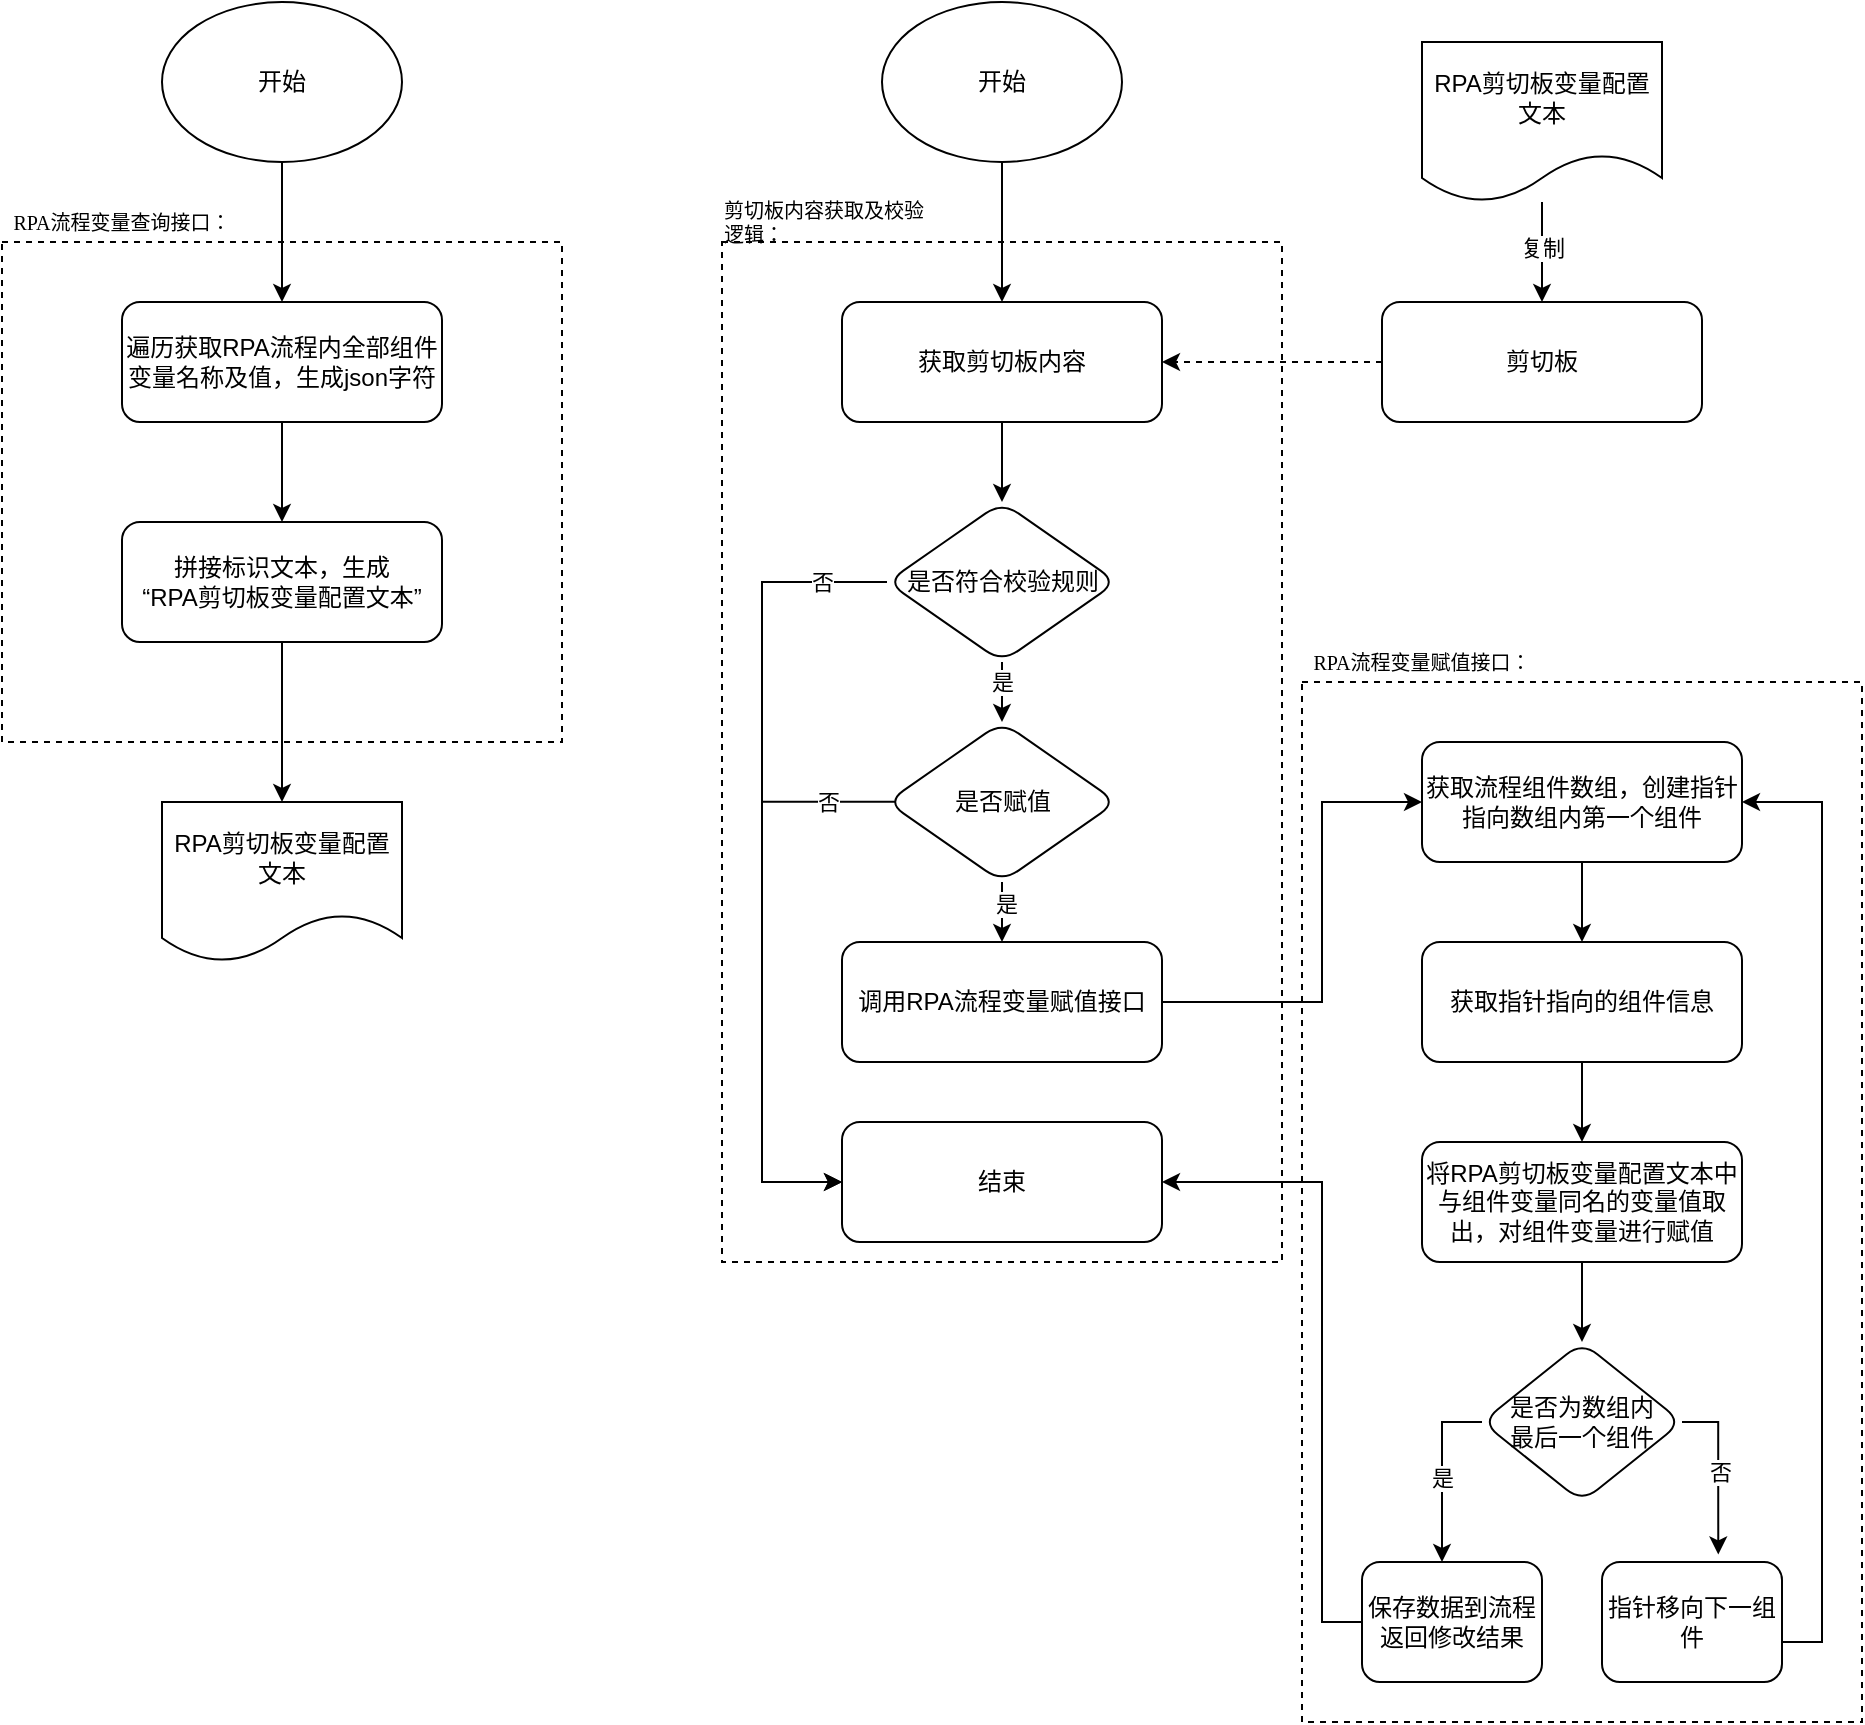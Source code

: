 <mxfile version="21.3.4" type="github">
  <diagram name="第 1 页" id="AZO0v5cLZBHS767uDpq4">
    <mxGraphModel dx="763" dy="473" grid="1" gridSize="10" guides="1" tooltips="1" connect="1" arrows="1" fold="1" page="1" pageScale="1" pageWidth="827" pageHeight="1169" math="0" shadow="0">
      <root>
        <mxCell id="0" />
        <mxCell id="1" parent="0" />
        <mxCell id="bXYHZFamC-rftGEKUajG-1" value="" style="rounded=0;whiteSpace=wrap;html=1;dashed=1;rotation=0;" parent="1" vertex="1">
          <mxGeometry x="930" y="510" width="280" height="520" as="geometry">
            <mxPoint x="11" as="offset" />
          </mxGeometry>
        </mxCell>
        <mxCell id="-5UoQ5pMXS-h1j_7CnzQ-15" value="" style="rounded=0;whiteSpace=wrap;html=1;dashed=1;" parent="1" vertex="1">
          <mxGeometry x="640" y="290" width="280" height="510" as="geometry" />
        </mxCell>
        <mxCell id="-5UoQ5pMXS-h1j_7CnzQ-3" value="" style="rounded=0;whiteSpace=wrap;html=1;dashed=1;" parent="1" vertex="1">
          <mxGeometry x="280" y="290" width="280" height="250" as="geometry" />
        </mxCell>
        <mxCell id="-5UoQ5pMXS-h1j_7CnzQ-5" style="edgeStyle=orthogonalEdgeStyle;rounded=0;orthogonalLoop=1;jettySize=auto;html=1;entryX=0.5;entryY=0;entryDx=0;entryDy=0;" parent="1" source="-5UoQ5pMXS-h1j_7CnzQ-1" target="-5UoQ5pMXS-h1j_7CnzQ-2" edge="1">
          <mxGeometry relative="1" as="geometry" />
        </mxCell>
        <mxCell id="-5UoQ5pMXS-h1j_7CnzQ-1" value="开始" style="ellipse;whiteSpace=wrap;html=1;" parent="1" vertex="1">
          <mxGeometry x="360" y="170" width="120" height="80" as="geometry" />
        </mxCell>
        <mxCell id="-5UoQ5pMXS-h1j_7CnzQ-7" value="" style="edgeStyle=orthogonalEdgeStyle;rounded=0;orthogonalLoop=1;jettySize=auto;html=1;" parent="1" source="-5UoQ5pMXS-h1j_7CnzQ-2" target="-5UoQ5pMXS-h1j_7CnzQ-6" edge="1">
          <mxGeometry relative="1" as="geometry" />
        </mxCell>
        <mxCell id="-5UoQ5pMXS-h1j_7CnzQ-2" value="遍历获取RPA流程内全部组件变量名称及值，生成json字符" style="rounded=1;whiteSpace=wrap;html=1;" parent="1" vertex="1">
          <mxGeometry x="340" y="320" width="160" height="60" as="geometry" />
        </mxCell>
        <mxCell id="-5UoQ5pMXS-h1j_7CnzQ-4" value="&lt;p style=&quot;margin: 0pt 0pt 0.0pt; font-family: &amp;quot;Times New Roman&amp;quot;; color: rgb(0, 0, 0); font-size: 10px; text-align: start;&quot; class=&quot;MsoNormal&quot;&gt;RPA流程&lt;span style=&quot;font-family: 宋体; font-size: 10px;&quot;&gt;变量查询接口：&lt;/span&gt;&lt;/p&gt;" style="text;html=1;strokeColor=none;fillColor=none;align=center;verticalAlign=middle;whiteSpace=wrap;rounded=0;fontSize=10;" parent="1" vertex="1">
          <mxGeometry x="280" y="270" width="120" height="20" as="geometry" />
        </mxCell>
        <mxCell id="-5UoQ5pMXS-h1j_7CnzQ-9" style="edgeStyle=orthogonalEdgeStyle;rounded=0;orthogonalLoop=1;jettySize=auto;html=1;" parent="1" source="-5UoQ5pMXS-h1j_7CnzQ-6" target="-5UoQ5pMXS-h1j_7CnzQ-8" edge="1">
          <mxGeometry relative="1" as="geometry" />
        </mxCell>
        <mxCell id="-5UoQ5pMXS-h1j_7CnzQ-6" value="拼接标识文本，生成&lt;br&gt;“RPA剪切板变量配置文本”" style="rounded=1;whiteSpace=wrap;html=1;" parent="1" vertex="1">
          <mxGeometry x="340" y="430" width="160" height="60" as="geometry" />
        </mxCell>
        <mxCell id="-5UoQ5pMXS-h1j_7CnzQ-8" value="RPA剪切板变量配置文本" style="shape=document;whiteSpace=wrap;html=1;boundedLbl=1;" parent="1" vertex="1">
          <mxGeometry x="360" y="570" width="120" height="80" as="geometry" />
        </mxCell>
        <mxCell id="-5UoQ5pMXS-h1j_7CnzQ-12" style="edgeStyle=orthogonalEdgeStyle;rounded=0;orthogonalLoop=1;jettySize=auto;html=1;" parent="1" source="-5UoQ5pMXS-h1j_7CnzQ-10" target="-5UoQ5pMXS-h1j_7CnzQ-11" edge="1">
          <mxGeometry relative="1" as="geometry" />
        </mxCell>
        <mxCell id="-5UoQ5pMXS-h1j_7CnzQ-13" value="复制" style="edgeLabel;html=1;align=center;verticalAlign=middle;resizable=0;points=[];" parent="-5UoQ5pMXS-h1j_7CnzQ-12" vertex="1" connectable="0">
          <mxGeometry x="-0.082" relative="1" as="geometry">
            <mxPoint as="offset" />
          </mxGeometry>
        </mxCell>
        <mxCell id="-5UoQ5pMXS-h1j_7CnzQ-10" value="RPA剪切板变量配置文本" style="shape=document;whiteSpace=wrap;html=1;boundedLbl=1;" parent="1" vertex="1">
          <mxGeometry x="990" y="190" width="120" height="80" as="geometry" />
        </mxCell>
        <mxCell id="-5UoQ5pMXS-h1j_7CnzQ-19" style="edgeStyle=orthogonalEdgeStyle;rounded=0;orthogonalLoop=1;jettySize=auto;html=1;entryX=1;entryY=0.5;entryDx=0;entryDy=0;dashed=1;" parent="1" source="-5UoQ5pMXS-h1j_7CnzQ-11" target="-5UoQ5pMXS-h1j_7CnzQ-14" edge="1">
          <mxGeometry relative="1" as="geometry" />
        </mxCell>
        <mxCell id="-5UoQ5pMXS-h1j_7CnzQ-11" value="剪切板" style="rounded=1;whiteSpace=wrap;html=1;" parent="1" vertex="1">
          <mxGeometry x="970" y="320" width="160" height="60" as="geometry" />
        </mxCell>
        <mxCell id="-5UoQ5pMXS-h1j_7CnzQ-45" style="edgeStyle=orthogonalEdgeStyle;rounded=0;orthogonalLoop=1;jettySize=auto;html=1;entryX=0.5;entryY=0;entryDx=0;entryDy=0;" parent="1" source="-5UoQ5pMXS-h1j_7CnzQ-14" target="-5UoQ5pMXS-h1j_7CnzQ-21" edge="1">
          <mxGeometry relative="1" as="geometry" />
        </mxCell>
        <mxCell id="-5UoQ5pMXS-h1j_7CnzQ-14" value="获取剪切板内容" style="rounded=1;whiteSpace=wrap;html=1;" parent="1" vertex="1">
          <mxGeometry x="700" y="320" width="160" height="60" as="geometry" />
        </mxCell>
        <mxCell id="-5UoQ5pMXS-h1j_7CnzQ-16" value="&lt;p style=&quot;margin: 0pt 0pt 0.0pt; text-align: start;&quot; class=&quot;MsoNormal&quot;&gt;&lt;font face=&quot;Times New Roman&quot;&gt;剪切板内容获取及校验逻辑：&lt;/font&gt;&lt;br&gt;&lt;/p&gt;" style="text;html=1;strokeColor=none;fillColor=none;align=center;verticalAlign=middle;whiteSpace=wrap;rounded=0;fontSize=10;" parent="1" vertex="1">
          <mxGeometry x="640" y="270" width="110" height="20" as="geometry" />
        </mxCell>
        <mxCell id="-5UoQ5pMXS-h1j_7CnzQ-18" style="edgeStyle=orthogonalEdgeStyle;rounded=0;orthogonalLoop=1;jettySize=auto;html=1;entryX=0.5;entryY=0;entryDx=0;entryDy=0;" parent="1" source="-5UoQ5pMXS-h1j_7CnzQ-17" target="-5UoQ5pMXS-h1j_7CnzQ-14" edge="1">
          <mxGeometry relative="1" as="geometry" />
        </mxCell>
        <mxCell id="-5UoQ5pMXS-h1j_7CnzQ-17" value="开始" style="ellipse;whiteSpace=wrap;html=1;" parent="1" vertex="1">
          <mxGeometry x="720" y="170" width="120" height="80" as="geometry" />
        </mxCell>
        <mxCell id="-5UoQ5pMXS-h1j_7CnzQ-26" value="" style="edgeStyle=orthogonalEdgeStyle;rounded=0;orthogonalLoop=1;jettySize=auto;html=1;" parent="1" source="-5UoQ5pMXS-h1j_7CnzQ-21" target="-5UoQ5pMXS-h1j_7CnzQ-36" edge="1">
          <mxGeometry relative="1" as="geometry">
            <mxPoint x="780.0" y="520" as="targetPoint" />
          </mxGeometry>
        </mxCell>
        <mxCell id="-5UoQ5pMXS-h1j_7CnzQ-27" value="是" style="edgeLabel;html=1;align=center;verticalAlign=middle;resizable=0;points=[];" parent="-5UoQ5pMXS-h1j_7CnzQ-26" vertex="1" connectable="0">
          <mxGeometry x="0.041" y="-2" relative="1" as="geometry">
            <mxPoint x="-2" y="-4" as="offset" />
          </mxGeometry>
        </mxCell>
        <mxCell id="-5UoQ5pMXS-h1j_7CnzQ-28" style="edgeStyle=orthogonalEdgeStyle;rounded=0;orthogonalLoop=1;jettySize=auto;html=1;entryX=0;entryY=0.5;entryDx=0;entryDy=0;exitX=0;exitY=0.5;exitDx=0;exitDy=0;" parent="1" source="-5UoQ5pMXS-h1j_7CnzQ-21" target="bXYHZFamC-rftGEKUajG-24" edge="1">
          <mxGeometry relative="1" as="geometry">
            <Array as="points">
              <mxPoint x="660" y="460" />
              <mxPoint x="660" y="760" />
            </Array>
          </mxGeometry>
        </mxCell>
        <mxCell id="bvUPyIc0E92nJTVu-KhP-1" value="否" style="edgeLabel;html=1;align=center;verticalAlign=middle;resizable=0;points=[];" vertex="1" connectable="0" parent="-5UoQ5pMXS-h1j_7CnzQ-28">
          <mxGeometry x="-0.814" y="-1" relative="1" as="geometry">
            <mxPoint x="5" y="1" as="offset" />
          </mxGeometry>
        </mxCell>
        <mxCell id="-5UoQ5pMXS-h1j_7CnzQ-21" value="是否符合校验规则" style="rhombus;whiteSpace=wrap;html=1;rounded=1;" parent="1" vertex="1">
          <mxGeometry x="722.5" y="420" width="115" height="80" as="geometry" />
        </mxCell>
        <mxCell id="-5UoQ5pMXS-h1j_7CnzQ-43" style="edgeStyle=orthogonalEdgeStyle;rounded=0;orthogonalLoop=1;jettySize=auto;html=1;entryX=0;entryY=0.5;entryDx=0;entryDy=0;exitX=0.054;exitY=0.499;exitDx=0;exitDy=0;exitPerimeter=0;" parent="1" source="-5UoQ5pMXS-h1j_7CnzQ-36" target="bXYHZFamC-rftGEKUajG-24" edge="1">
          <mxGeometry relative="1" as="geometry">
            <Array as="points">
              <mxPoint x="660" y="570" />
              <mxPoint x="660" y="760" />
            </Array>
          </mxGeometry>
        </mxCell>
        <mxCell id="-5UoQ5pMXS-h1j_7CnzQ-44" value="否" style="edgeLabel;html=1;align=center;verticalAlign=middle;resizable=0;points=[];" parent="-5UoQ5pMXS-h1j_7CnzQ-43" vertex="1" connectable="0">
          <mxGeometry x="-0.825" relative="1" as="geometry">
            <mxPoint x="-10" as="offset" />
          </mxGeometry>
        </mxCell>
        <mxCell id="bXYHZFamC-rftGEKUajG-14" value="" style="edgeStyle=orthogonalEdgeStyle;rounded=0;orthogonalLoop=1;jettySize=auto;html=1;" parent="1" source="-5UoQ5pMXS-h1j_7CnzQ-36" target="bXYHZFamC-rftGEKUajG-13" edge="1">
          <mxGeometry relative="1" as="geometry" />
        </mxCell>
        <mxCell id="bXYHZFamC-rftGEKUajG-15" value="是" style="edgeLabel;html=1;align=center;verticalAlign=middle;resizable=0;points=[];" parent="bXYHZFamC-rftGEKUajG-14" vertex="1" connectable="0">
          <mxGeometry x="0.24" y="2" relative="1" as="geometry">
            <mxPoint as="offset" />
          </mxGeometry>
        </mxCell>
        <mxCell id="-5UoQ5pMXS-h1j_7CnzQ-36" value="是否赋值" style="rhombus;whiteSpace=wrap;html=1;rounded=1;" parent="1" vertex="1">
          <mxGeometry x="722.5" y="530" width="115" height="80" as="geometry" />
        </mxCell>
        <mxCell id="bXYHZFamC-rftGEKUajG-8" style="edgeStyle=orthogonalEdgeStyle;rounded=0;orthogonalLoop=1;jettySize=auto;html=1;" parent="1" source="bXYHZFamC-rftGEKUajG-2" target="bXYHZFamC-rftGEKUajG-6" edge="1">
          <mxGeometry relative="1" as="geometry" />
        </mxCell>
        <mxCell id="bXYHZFamC-rftGEKUajG-2" value="获取流程组件数组，创建指针指向数组内第一个组件" style="rounded=1;whiteSpace=wrap;html=1;" parent="1" vertex="1">
          <mxGeometry x="990" y="540" width="160" height="60" as="geometry" />
        </mxCell>
        <mxCell id="bXYHZFamC-rftGEKUajG-3" value="&lt;p style=&quot;margin: 0pt 0pt 0.0pt; text-align: start;&quot; class=&quot;MsoNormal&quot;&gt;&lt;font face=&quot;Times New Roman&quot;&gt;RPA流程变量赋值接口：&lt;/font&gt;&lt;br&gt;&lt;/p&gt;" style="text;html=1;strokeColor=none;fillColor=none;align=center;verticalAlign=middle;whiteSpace=wrap;rounded=0;fontSize=10;" parent="1" vertex="1">
          <mxGeometry x="930" y="490" width="120" height="20" as="geometry" />
        </mxCell>
        <mxCell id="bXYHZFamC-rftGEKUajG-10" style="edgeStyle=orthogonalEdgeStyle;rounded=0;orthogonalLoop=1;jettySize=auto;html=1;" parent="1" source="bXYHZFamC-rftGEKUajG-6" target="bXYHZFamC-rftGEKUajG-9" edge="1">
          <mxGeometry relative="1" as="geometry" />
        </mxCell>
        <mxCell id="bXYHZFamC-rftGEKUajG-6" value="获取指针指向的组件信息" style="rounded=1;whiteSpace=wrap;html=1;" parent="1" vertex="1">
          <mxGeometry x="990" y="640" width="160" height="60" as="geometry" />
        </mxCell>
        <mxCell id="bXYHZFamC-rftGEKUajG-18" value="" style="rounded=0;orthogonalLoop=1;jettySize=auto;html=1;edgeStyle=orthogonalEdgeStyle;" parent="1" source="bXYHZFamC-rftGEKUajG-9" target="bXYHZFamC-rftGEKUajG-17" edge="1">
          <mxGeometry relative="1" as="geometry" />
        </mxCell>
        <mxCell id="bXYHZFamC-rftGEKUajG-9" value="将RPA剪切板变量配置文本中与组件变量同名的变量值取出，对组件变量进行赋值" style="rounded=1;whiteSpace=wrap;html=1;" parent="1" vertex="1">
          <mxGeometry x="990" y="740" width="160" height="60" as="geometry" />
        </mxCell>
        <mxCell id="bXYHZFamC-rftGEKUajG-16" style="edgeStyle=orthogonalEdgeStyle;rounded=0;orthogonalLoop=1;jettySize=auto;html=1;entryX=0;entryY=0.5;entryDx=0;entryDy=0;exitX=1;exitY=0.5;exitDx=0;exitDy=0;" parent="1" source="bXYHZFamC-rftGEKUajG-13" target="bXYHZFamC-rftGEKUajG-2" edge="1">
          <mxGeometry relative="1" as="geometry">
            <Array as="points">
              <mxPoint x="940" y="670" />
              <mxPoint x="940" y="570" />
            </Array>
          </mxGeometry>
        </mxCell>
        <mxCell id="bXYHZFamC-rftGEKUajG-13" value="调用RPA流程变量赋值接口" style="rounded=1;whiteSpace=wrap;html=1;" parent="1" vertex="1">
          <mxGeometry x="700" y="640" width="160" height="60" as="geometry" />
        </mxCell>
        <mxCell id="pG6HokT5-xX8IT0DQ0fy-10" value="" style="edgeStyle=orthogonalEdgeStyle;rounded=0;orthogonalLoop=1;jettySize=auto;html=1;exitX=0;exitY=0.5;exitDx=0;exitDy=0;" parent="1" source="bXYHZFamC-rftGEKUajG-17" target="pG6HokT5-xX8IT0DQ0fy-3" edge="1">
          <mxGeometry relative="1" as="geometry">
            <Array as="points">
              <mxPoint x="1000" y="880" />
            </Array>
          </mxGeometry>
        </mxCell>
        <mxCell id="pG6HokT5-xX8IT0DQ0fy-12" value="是" style="edgeLabel;html=1;align=center;verticalAlign=middle;resizable=0;points=[];" parent="pG6HokT5-xX8IT0DQ0fy-10" vertex="1" connectable="0">
          <mxGeometry x="0.063" relative="1" as="geometry">
            <mxPoint as="offset" />
          </mxGeometry>
        </mxCell>
        <mxCell id="pG6HokT5-xX8IT0DQ0fy-14" style="edgeStyle=orthogonalEdgeStyle;rounded=0;orthogonalLoop=1;jettySize=auto;html=1;entryX=0.646;entryY=-0.063;entryDx=0;entryDy=0;exitX=1;exitY=0.5;exitDx=0;exitDy=0;entryPerimeter=0;" parent="1" source="bXYHZFamC-rftGEKUajG-17" target="bXYHZFamC-rftGEKUajG-19" edge="1">
          <mxGeometry relative="1" as="geometry">
            <Array as="points">
              <mxPoint x="1138" y="880" />
            </Array>
          </mxGeometry>
        </mxCell>
        <mxCell id="pG6HokT5-xX8IT0DQ0fy-15" value="否" style="edgeLabel;html=1;align=center;verticalAlign=middle;resizable=0;points=[];" parent="pG6HokT5-xX8IT0DQ0fy-14" vertex="1" connectable="0">
          <mxGeometry x="0.005" y="1" relative="1" as="geometry">
            <mxPoint as="offset" />
          </mxGeometry>
        </mxCell>
        <mxCell id="bXYHZFamC-rftGEKUajG-17" value="是否为数组内&lt;br&gt;最后一个组件" style="rhombus;whiteSpace=wrap;html=1;rounded=1;" parent="1" vertex="1">
          <mxGeometry x="1020" y="840" width="100" height="80" as="geometry" />
        </mxCell>
        <mxCell id="bXYHZFamC-rftGEKUajG-23" style="edgeStyle=orthogonalEdgeStyle;rounded=0;orthogonalLoop=1;jettySize=auto;html=1;entryX=1;entryY=0.5;entryDx=0;entryDy=0;exitX=1;exitY=0.5;exitDx=0;exitDy=0;" parent="1" source="bXYHZFamC-rftGEKUajG-19" target="bXYHZFamC-rftGEKUajG-2" edge="1">
          <mxGeometry relative="1" as="geometry">
            <Array as="points">
              <mxPoint x="1170" y="990" />
              <mxPoint x="1190" y="990" />
              <mxPoint x="1190" y="570" />
            </Array>
          </mxGeometry>
        </mxCell>
        <mxCell id="bXYHZFamC-rftGEKUajG-19" value="指针移向下一组件" style="rounded=1;whiteSpace=wrap;html=1;" parent="1" vertex="1">
          <mxGeometry x="1080" y="950" width="90" height="60" as="geometry" />
        </mxCell>
        <mxCell id="bXYHZFamC-rftGEKUajG-24" value="结束" style="rounded=1;whiteSpace=wrap;html=1;" parent="1" vertex="1">
          <mxGeometry x="700" y="730" width="160" height="60" as="geometry" />
        </mxCell>
        <mxCell id="pG6HokT5-xX8IT0DQ0fy-7" style="edgeStyle=orthogonalEdgeStyle;rounded=0;orthogonalLoop=1;jettySize=auto;html=1;entryX=1;entryY=0.5;entryDx=0;entryDy=0;exitX=0;exitY=0.5;exitDx=0;exitDy=0;" parent="1" source="pG6HokT5-xX8IT0DQ0fy-3" target="bXYHZFamC-rftGEKUajG-24" edge="1">
          <mxGeometry relative="1" as="geometry">
            <Array as="points">
              <mxPoint x="940" y="980" />
              <mxPoint x="940" y="760" />
            </Array>
          </mxGeometry>
        </mxCell>
        <mxCell id="pG6HokT5-xX8IT0DQ0fy-3" value="保存数据到流程&lt;br&gt;返回修改结果" style="rounded=1;whiteSpace=wrap;html=1;" parent="1" vertex="1">
          <mxGeometry x="960" y="950" width="90" height="60" as="geometry" />
        </mxCell>
      </root>
    </mxGraphModel>
  </diagram>
</mxfile>
